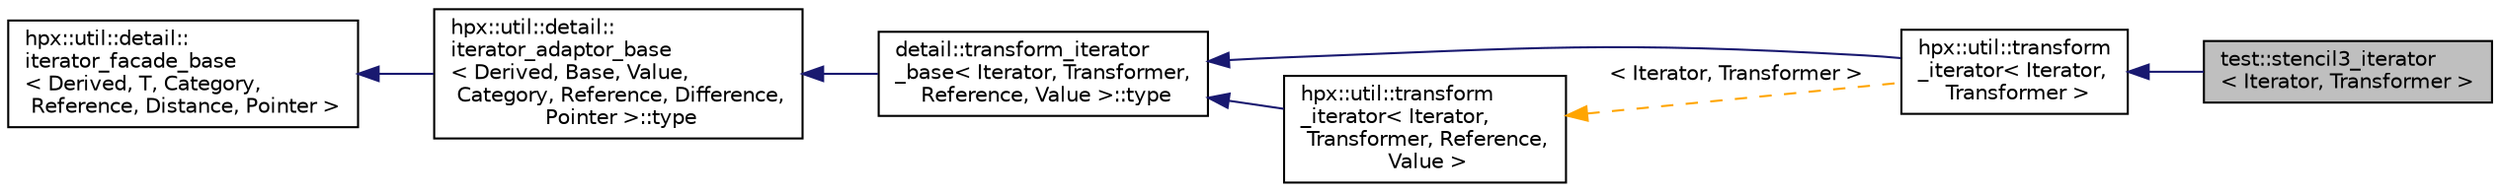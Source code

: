 digraph "test::stencil3_iterator&lt; Iterator, Transformer &gt;"
{
  edge [fontname="Helvetica",fontsize="10",labelfontname="Helvetica",labelfontsize="10"];
  node [fontname="Helvetica",fontsize="10",shape=record];
  rankdir="LR";
  Node6 [label="test::stencil3_iterator\l\< Iterator, Transformer \>",height=0.2,width=0.4,color="black", fillcolor="grey75", style="filled", fontcolor="black"];
  Node7 -> Node6 [dir="back",color="midnightblue",fontsize="10",style="solid",fontname="Helvetica"];
  Node7 [label="hpx::util::transform\l_iterator\< Iterator,\l Transformer \>",height=0.2,width=0.4,color="black", fillcolor="white", style="filled",URL="$d0/d62/classhpx_1_1util_1_1transform__iterator.html"];
  Node8 -> Node7 [dir="back",color="midnightblue",fontsize="10",style="solid",fontname="Helvetica"];
  Node8 [label="detail::transform_iterator\l_base\< Iterator, Transformer,\l Reference, Value \>::type",height=0.2,width=0.4,color="black", fillcolor="white", style="filled",URL="$dd/d31/classhpx_1_1util_1_1iterator__adaptor.html"];
  Node9 -> Node8 [dir="back",color="midnightblue",fontsize="10",style="solid",fontname="Helvetica"];
  Node9 [label="hpx::util::detail::\literator_adaptor_base\l\< Derived, Base, Value,\l Category, Reference, Difference,\l Pointer \>::type",height=0.2,width=0.4,color="black", fillcolor="white", style="filled",URL="$db/d7c/structhpx_1_1util_1_1iterator__facade.html"];
  Node10 -> Node9 [dir="back",color="midnightblue",fontsize="10",style="solid",fontname="Helvetica"];
  Node10 [label="hpx::util::detail::\literator_facade_base\l\< Derived, T, Category,\l Reference, Distance, Pointer \>",height=0.2,width=0.4,color="black", fillcolor="white", style="filled",URL="$d5/d11/classhpx_1_1util_1_1detail_1_1iterator__facade__base.html"];
  Node11 -> Node7 [dir="back",color="orange",fontsize="10",style="dashed",label=" \< Iterator, Transformer \>" ,fontname="Helvetica"];
  Node11 [label="hpx::util::transform\l_iterator\< Iterator,\l Transformer, Reference,\l Value \>",height=0.2,width=0.4,color="black", fillcolor="white", style="filled",URL="$d0/d62/classhpx_1_1util_1_1transform__iterator.html"];
  Node8 -> Node11 [dir="back",color="midnightblue",fontsize="10",style="solid",fontname="Helvetica"];
}
